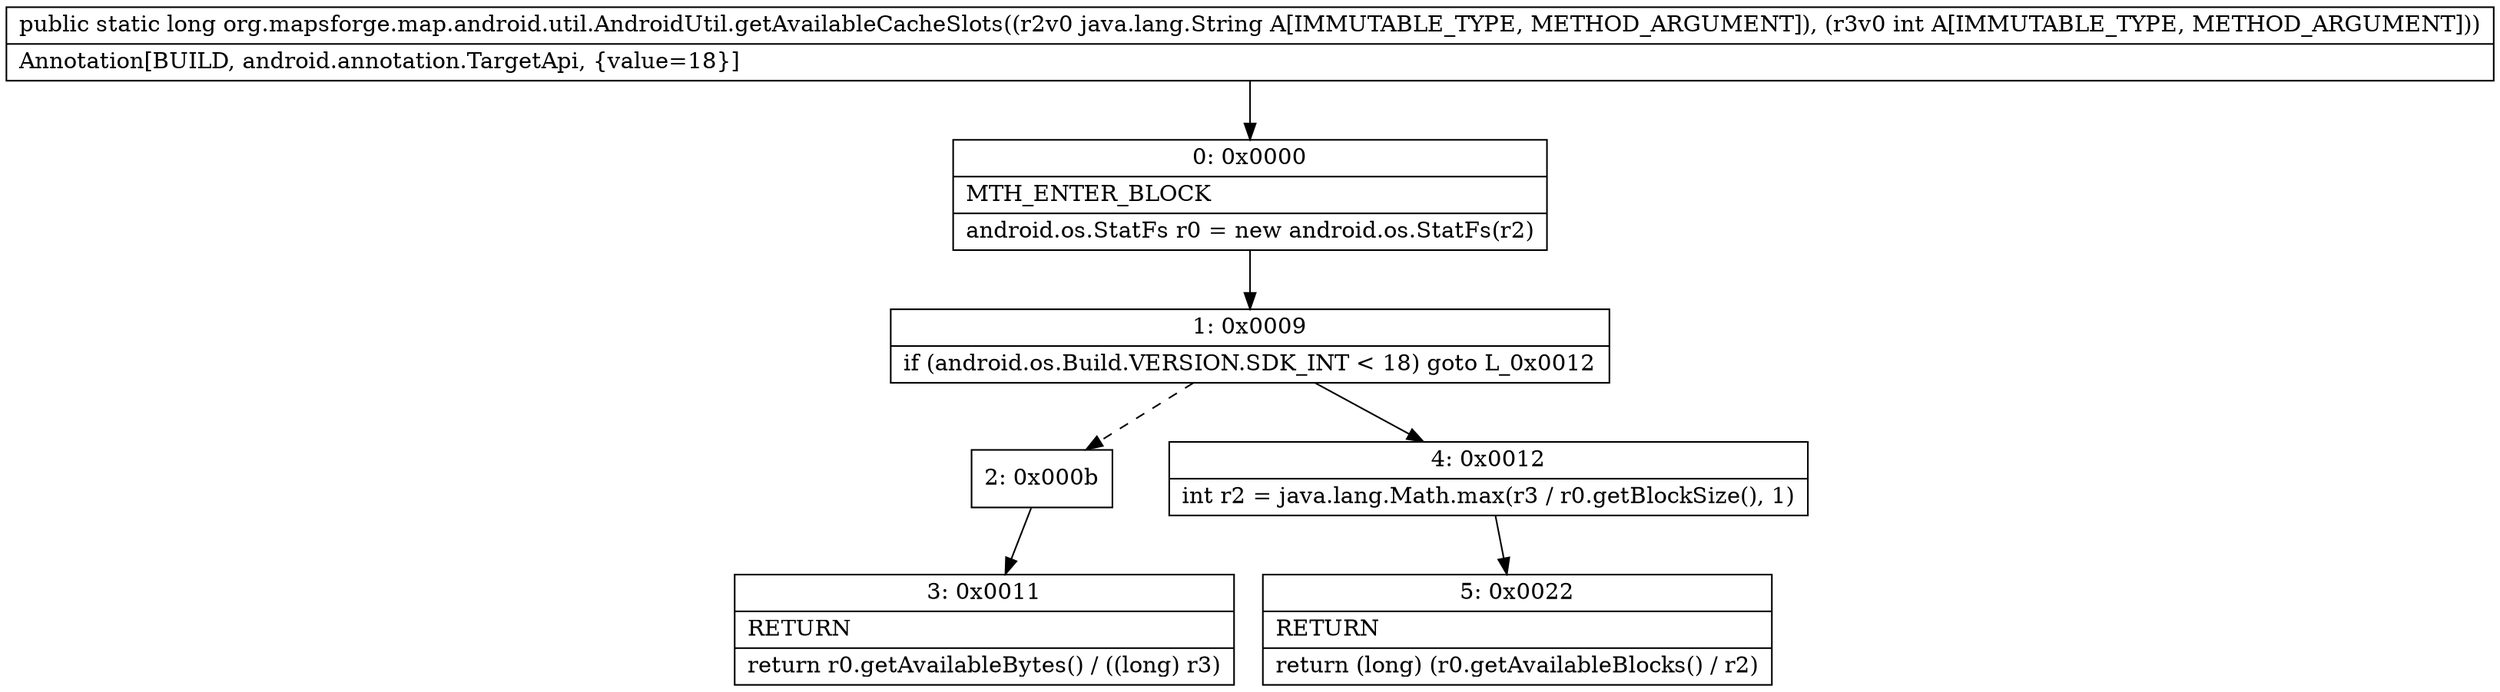 digraph "CFG fororg.mapsforge.map.android.util.AndroidUtil.getAvailableCacheSlots(Ljava\/lang\/String;I)J" {
Node_0 [shape=record,label="{0\:\ 0x0000|MTH_ENTER_BLOCK\l|android.os.StatFs r0 = new android.os.StatFs(r2)\l}"];
Node_1 [shape=record,label="{1\:\ 0x0009|if (android.os.Build.VERSION.SDK_INT \< 18) goto L_0x0012\l}"];
Node_2 [shape=record,label="{2\:\ 0x000b}"];
Node_3 [shape=record,label="{3\:\ 0x0011|RETURN\l|return r0.getAvailableBytes() \/ ((long) r3)\l}"];
Node_4 [shape=record,label="{4\:\ 0x0012|int r2 = java.lang.Math.max(r3 \/ r0.getBlockSize(), 1)\l}"];
Node_5 [shape=record,label="{5\:\ 0x0022|RETURN\l|return (long) (r0.getAvailableBlocks() \/ r2)\l}"];
MethodNode[shape=record,label="{public static long org.mapsforge.map.android.util.AndroidUtil.getAvailableCacheSlots((r2v0 java.lang.String A[IMMUTABLE_TYPE, METHOD_ARGUMENT]), (r3v0 int A[IMMUTABLE_TYPE, METHOD_ARGUMENT]))  | Annotation[BUILD, android.annotation.TargetApi, \{value=18\}]\l}"];
MethodNode -> Node_0;
Node_0 -> Node_1;
Node_1 -> Node_2[style=dashed];
Node_1 -> Node_4;
Node_2 -> Node_3;
Node_4 -> Node_5;
}

